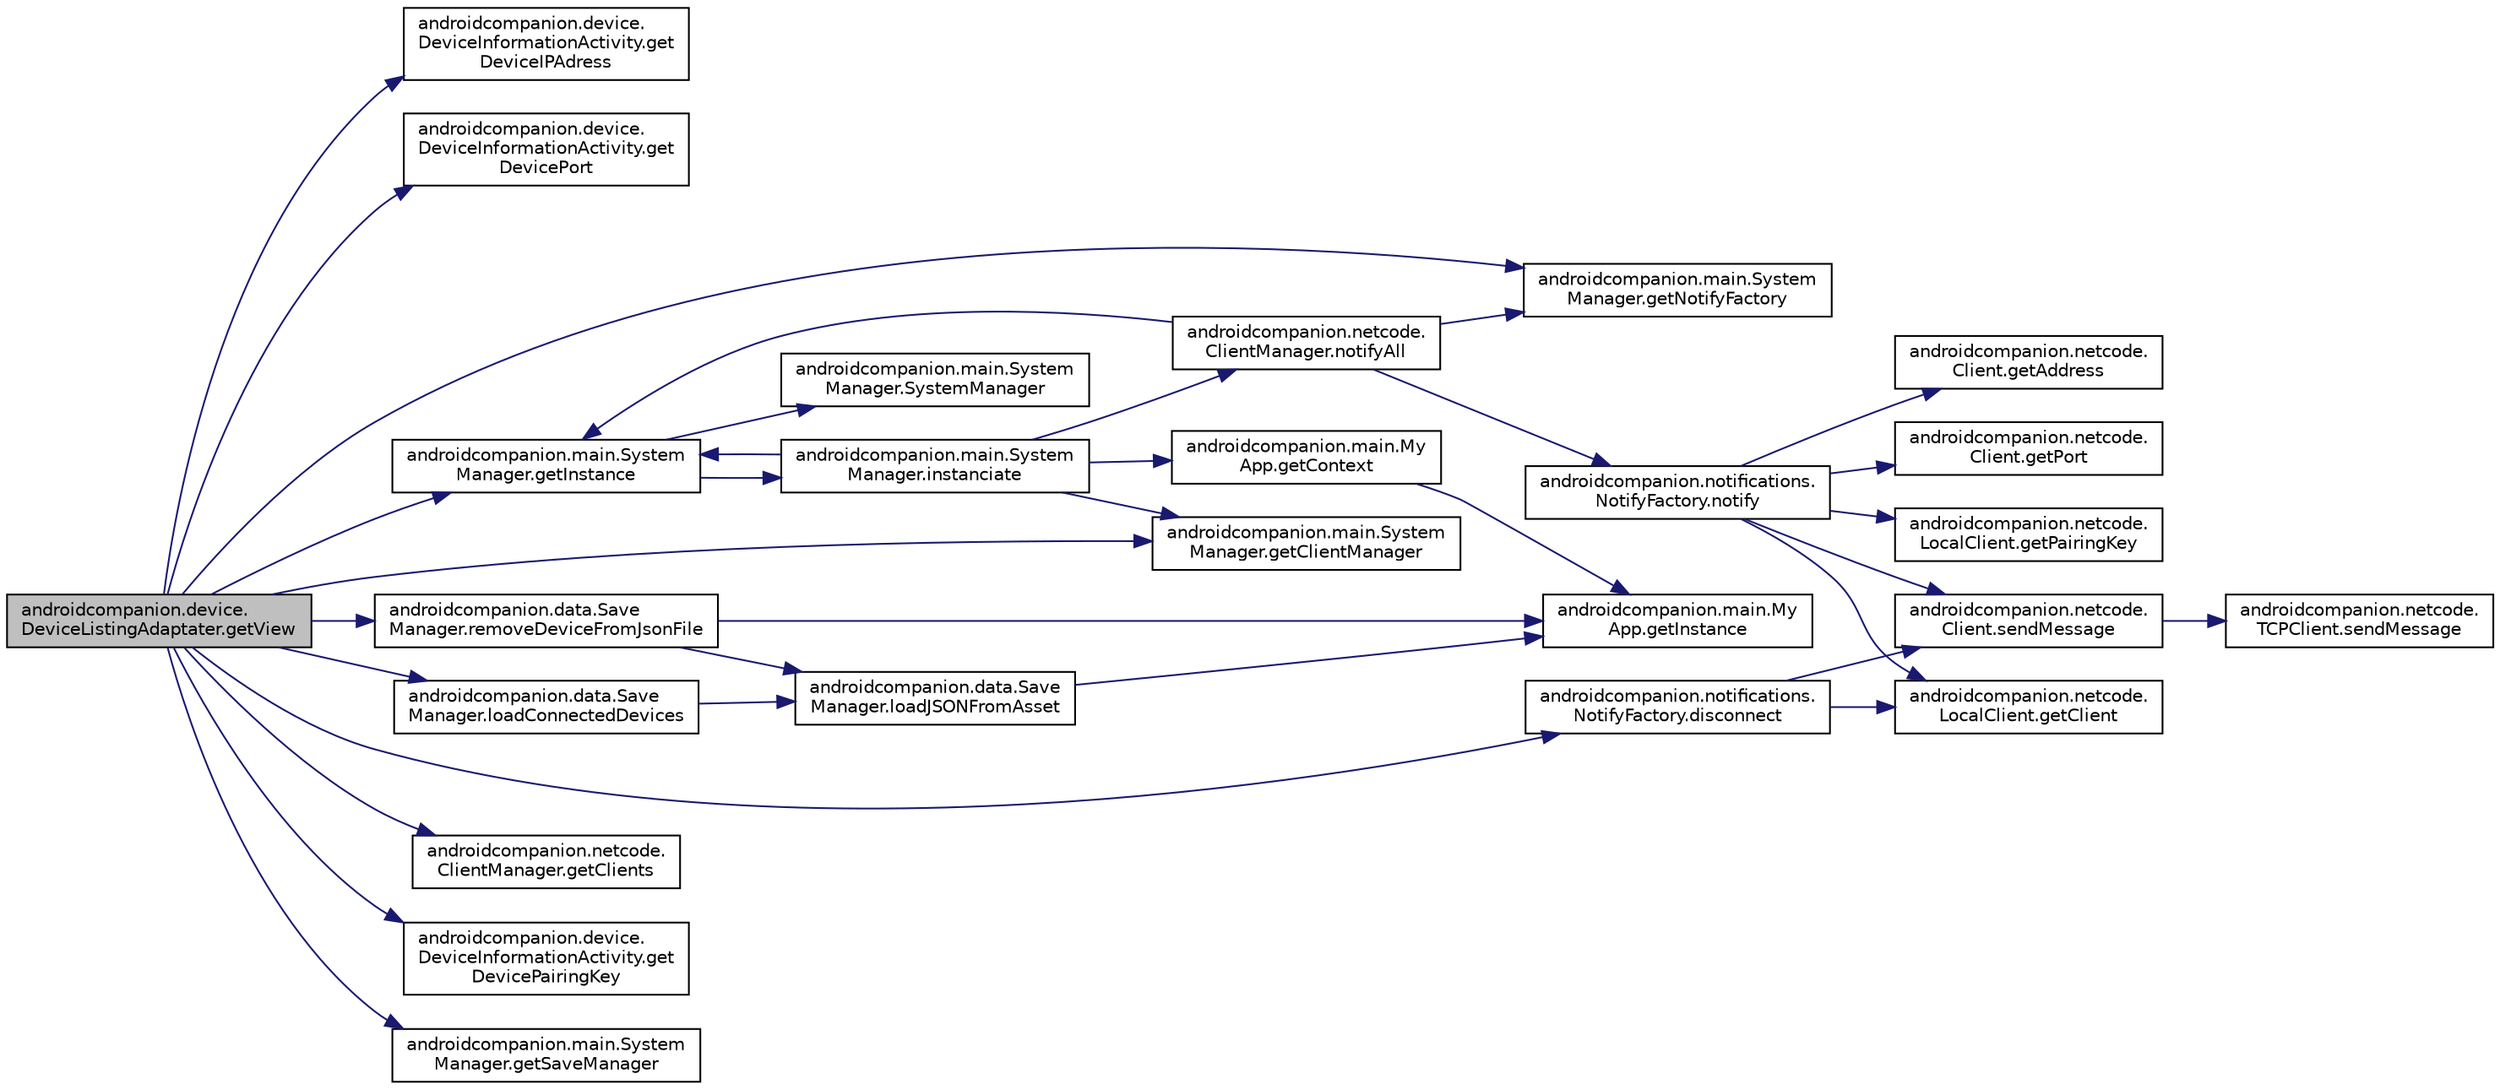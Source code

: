 digraph "androidcompanion.device.DeviceListingAdaptater.getView"
{
  edge [fontname="Helvetica",fontsize="10",labelfontname="Helvetica",labelfontsize="10"];
  node [fontname="Helvetica",fontsize="10",shape=record];
  rankdir="LR";
  Node2 [label="androidcompanion.device.\lDeviceListingAdaptater.getView",height=0.2,width=0.4,color="black", fillcolor="grey75", style="filled", fontcolor="black"];
  Node2 -> Node3 [color="midnightblue",fontsize="10",style="solid",fontname="Helvetica"];
  Node3 [label="androidcompanion.device.\lDeviceInformationActivity.get\lDeviceIPAdress",height=0.2,width=0.4,color="black", fillcolor="white", style="filled",URL="$classandroidcompanion_1_1device_1_1_device_information_activity.html#ab5ceeb09f307ccfc8707bcac3e4968b6"];
  Node2 -> Node4 [color="midnightblue",fontsize="10",style="solid",fontname="Helvetica"];
  Node4 [label="androidcompanion.device.\lDeviceInformationActivity.get\lDevicePort",height=0.2,width=0.4,color="black", fillcolor="white", style="filled",URL="$classandroidcompanion_1_1device_1_1_device_information_activity.html#a50a633f9acb3c17b105a85cb3e16b63e"];
  Node2 -> Node5 [color="midnightblue",fontsize="10",style="solid",fontname="Helvetica"];
  Node5 [label="androidcompanion.main.System\lManager.getInstance",height=0.2,width=0.4,color="black", fillcolor="white", style="filled",URL="$classandroidcompanion_1_1main_1_1_system_manager.html#a405e1e4153c59461f783495b9065df1a"];
  Node5 -> Node6 [color="midnightblue",fontsize="10",style="solid",fontname="Helvetica"];
  Node6 [label="androidcompanion.main.System\lManager.SystemManager",height=0.2,width=0.4,color="black", fillcolor="white", style="filled",URL="$classandroidcompanion_1_1main_1_1_system_manager.html#a69abe1de095a5ed5761eb1f9562b44d9"];
  Node5 -> Node7 [color="midnightblue",fontsize="10",style="solid",fontname="Helvetica"];
  Node7 [label="androidcompanion.main.System\lManager.instanciate",height=0.2,width=0.4,color="black", fillcolor="white", style="filled",URL="$classandroidcompanion_1_1main_1_1_system_manager.html#ae20ddab3b72f139dd7817ed6244f4c44"];
  Node7 -> Node8 [color="midnightblue",fontsize="10",style="solid",fontname="Helvetica"];
  Node8 [label="androidcompanion.main.My\lApp.getContext",height=0.2,width=0.4,color="black", fillcolor="white", style="filled",URL="$classandroidcompanion_1_1main_1_1_my_app.html#abc2ffe7c456d42db2a763af0aa2753b0"];
  Node8 -> Node9 [color="midnightblue",fontsize="10",style="solid",fontname="Helvetica"];
  Node9 [label="androidcompanion.main.My\lApp.getInstance",height=0.2,width=0.4,color="black", fillcolor="white", style="filled",URL="$classandroidcompanion_1_1main_1_1_my_app.html#a3e5733343ca4778771632282f1507197"];
  Node7 -> Node5 [color="midnightblue",fontsize="10",style="solid",fontname="Helvetica"];
  Node7 -> Node10 [color="midnightblue",fontsize="10",style="solid",fontname="Helvetica"];
  Node10 [label="androidcompanion.main.System\lManager.getClientManager",height=0.2,width=0.4,color="black", fillcolor="white", style="filled",URL="$classandroidcompanion_1_1main_1_1_system_manager.html#a87d5ee4334dc1de9febd3305fe546668"];
  Node7 -> Node11 [color="midnightblue",fontsize="10",style="solid",fontname="Helvetica"];
  Node11 [label="androidcompanion.netcode.\lClientManager.notifyAll",height=0.2,width=0.4,color="black", fillcolor="white", style="filled",URL="$classandroidcompanion_1_1netcode_1_1_client_manager.html#ab26255e3f70eaf969f46c502ef4b40dc"];
  Node11 -> Node5 [color="midnightblue",fontsize="10",style="solid",fontname="Helvetica"];
  Node11 -> Node12 [color="midnightblue",fontsize="10",style="solid",fontname="Helvetica"];
  Node12 [label="androidcompanion.main.System\lManager.getNotifyFactory",height=0.2,width=0.4,color="black", fillcolor="white", style="filled",URL="$classandroidcompanion_1_1main_1_1_system_manager.html#a43b33a24830bff8487347471558c5906"];
  Node11 -> Node13 [color="midnightblue",fontsize="10",style="solid",fontname="Helvetica"];
  Node13 [label="androidcompanion.notifications.\lNotifyFactory.notify",height=0.2,width=0.4,color="black", fillcolor="white", style="filled",URL="$classandroidcompanion_1_1notifications_1_1_notify_factory.html#a49e79b834ad1fd6bf6935ec169461c40"];
  Node13 -> Node14 [color="midnightblue",fontsize="10",style="solid",fontname="Helvetica"];
  Node14 [label="androidcompanion.netcode.\lLocalClient.getClient",height=0.2,width=0.4,color="black", fillcolor="white", style="filled",URL="$classandroidcompanion_1_1netcode_1_1_local_client.html#a1086a3b786b863f37663bd629373c581"];
  Node13 -> Node15 [color="midnightblue",fontsize="10",style="solid",fontname="Helvetica"];
  Node15 [label="androidcompanion.netcode.\lClient.sendMessage",height=0.2,width=0.4,color="black", fillcolor="white", style="filled",URL="$classandroidcompanion_1_1netcode_1_1_client.html#a9c2cf7d2afde921349682ded8f80b14f"];
  Node15 -> Node16 [color="midnightblue",fontsize="10",style="solid",fontname="Helvetica"];
  Node16 [label="androidcompanion.netcode.\lTCPClient.sendMessage",height=0.2,width=0.4,color="black", fillcolor="white", style="filled",URL="$classandroidcompanion_1_1netcode_1_1_t_c_p_client.html#a8b49cf40b9ed3fdb25c77b30a999762a"];
  Node13 -> Node17 [color="midnightblue",fontsize="10",style="solid",fontname="Helvetica"];
  Node17 [label="androidcompanion.netcode.\lClient.getAddress",height=0.2,width=0.4,color="black", fillcolor="white", style="filled",URL="$classandroidcompanion_1_1netcode_1_1_client.html#a2bbe7f9215a4865d11808027c3c109c1"];
  Node13 -> Node18 [color="midnightblue",fontsize="10",style="solid",fontname="Helvetica"];
  Node18 [label="androidcompanion.netcode.\lClient.getPort",height=0.2,width=0.4,color="black", fillcolor="white", style="filled",URL="$classandroidcompanion_1_1netcode_1_1_client.html#a4f2724f0b51d762a7fa5bf5a0b1919d8"];
  Node13 -> Node19 [color="midnightblue",fontsize="10",style="solid",fontname="Helvetica"];
  Node19 [label="androidcompanion.netcode.\lLocalClient.getPairingKey",height=0.2,width=0.4,color="black", fillcolor="white", style="filled",URL="$classandroidcompanion_1_1netcode_1_1_local_client.html#afcc0704e24ab7ced59a3cea55c130bd1"];
  Node2 -> Node10 [color="midnightblue",fontsize="10",style="solid",fontname="Helvetica"];
  Node2 -> Node20 [color="midnightblue",fontsize="10",style="solid",fontname="Helvetica"];
  Node20 [label="androidcompanion.netcode.\lClientManager.getClients",height=0.2,width=0.4,color="black", fillcolor="white", style="filled",URL="$classandroidcompanion_1_1netcode_1_1_client_manager.html#a35b6c9b9d15c3815a6bab13e5e1a5e1f"];
  Node2 -> Node21 [color="midnightblue",fontsize="10",style="solid",fontname="Helvetica"];
  Node21 [label="androidcompanion.device.\lDeviceInformationActivity.get\lDevicePairingKey",height=0.2,width=0.4,color="black", fillcolor="white", style="filled",URL="$classandroidcompanion_1_1device_1_1_device_information_activity.html#affdce8906949cb1235b1247b1a94b478"];
  Node2 -> Node12 [color="midnightblue",fontsize="10",style="solid",fontname="Helvetica"];
  Node2 -> Node22 [color="midnightblue",fontsize="10",style="solid",fontname="Helvetica"];
  Node22 [label="androidcompanion.notifications.\lNotifyFactory.disconnect",height=0.2,width=0.4,color="black", fillcolor="white", style="filled",URL="$classandroidcompanion_1_1notifications_1_1_notify_factory.html#a04f11e88660356027aeb525aad0c2db6"];
  Node22 -> Node14 [color="midnightblue",fontsize="10",style="solid",fontname="Helvetica"];
  Node22 -> Node15 [color="midnightblue",fontsize="10",style="solid",fontname="Helvetica"];
  Node2 -> Node23 [color="midnightblue",fontsize="10",style="solid",fontname="Helvetica"];
  Node23 [label="androidcompanion.main.System\lManager.getSaveManager",height=0.2,width=0.4,color="black", fillcolor="white", style="filled",URL="$classandroidcompanion_1_1main_1_1_system_manager.html#abe110c602993ba1478915180e0be358a"];
  Node2 -> Node24 [color="midnightblue",fontsize="10",style="solid",fontname="Helvetica"];
  Node24 [label="androidcompanion.data.Save\lManager.removeDeviceFromJsonFile",height=0.2,width=0.4,color="black", fillcolor="white", style="filled",URL="$classandroidcompanion_1_1data_1_1_save_manager.html#ab99488cc41a2ff1e82526a7c4cf46296"];
  Node24 -> Node25 [color="midnightblue",fontsize="10",style="solid",fontname="Helvetica"];
  Node25 [label="androidcompanion.data.Save\lManager.loadJSONFromAsset",height=0.2,width=0.4,color="black", fillcolor="white", style="filled",URL="$classandroidcompanion_1_1data_1_1_save_manager.html#a0062c6ce9ff049c84d82e583d42572d2"];
  Node25 -> Node9 [color="midnightblue",fontsize="10",style="solid",fontname="Helvetica"];
  Node24 -> Node9 [color="midnightblue",fontsize="10",style="solid",fontname="Helvetica"];
  Node2 -> Node26 [color="midnightblue",fontsize="10",style="solid",fontname="Helvetica"];
  Node26 [label="androidcompanion.data.Save\lManager.loadConnectedDevices",height=0.2,width=0.4,color="black", fillcolor="white", style="filled",URL="$classandroidcompanion_1_1data_1_1_save_manager.html#a4e71b3bbcae995f16f4e01f4f3ec5df0"];
  Node26 -> Node25 [color="midnightblue",fontsize="10",style="solid",fontname="Helvetica"];
}
